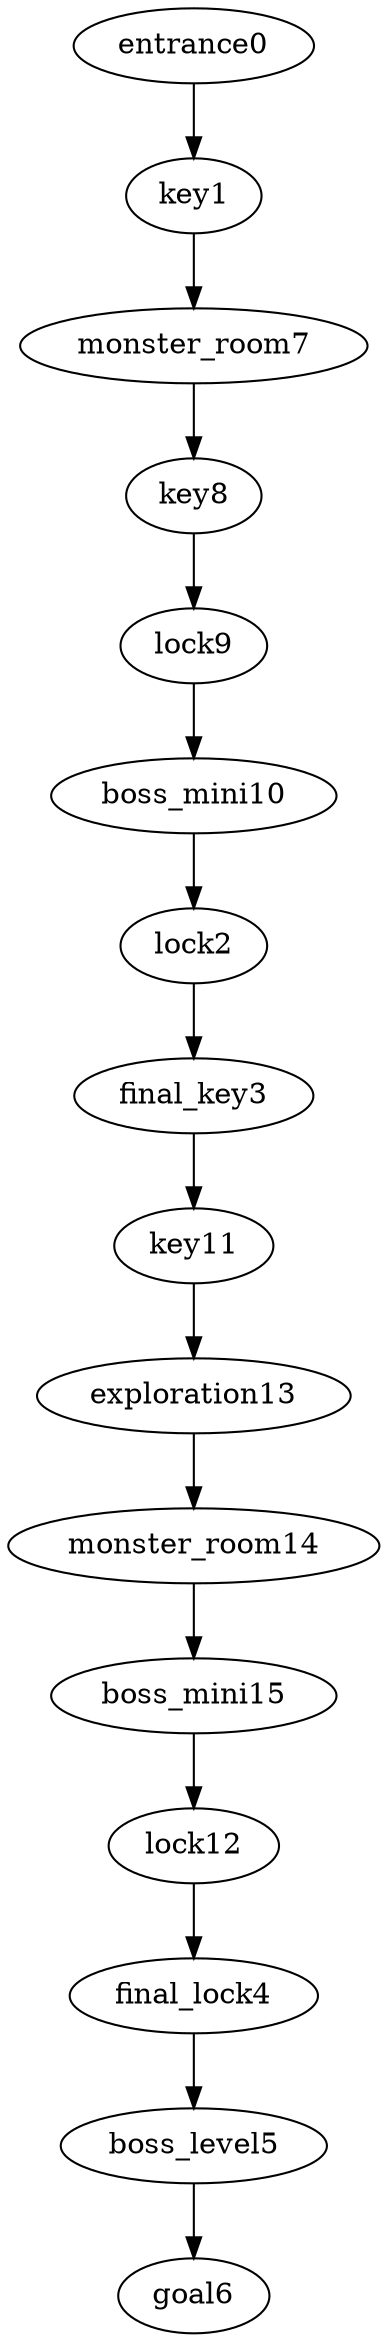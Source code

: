 digraph mission {
entrance0 -> key1
key1 -> monster_room7
lock2 -> final_key3
final_key3 -> key11
final_lock4 -> boss_level5
boss_level5 -> goal6
monster_room7 -> key8
key8 -> lock9
lock9 -> boss_mini10
boss_mini10 -> lock2
key11 -> exploration13
lock12 -> final_lock4
exploration13 -> monster_room14
monster_room14 -> boss_mini15
boss_mini15 -> lock12
}